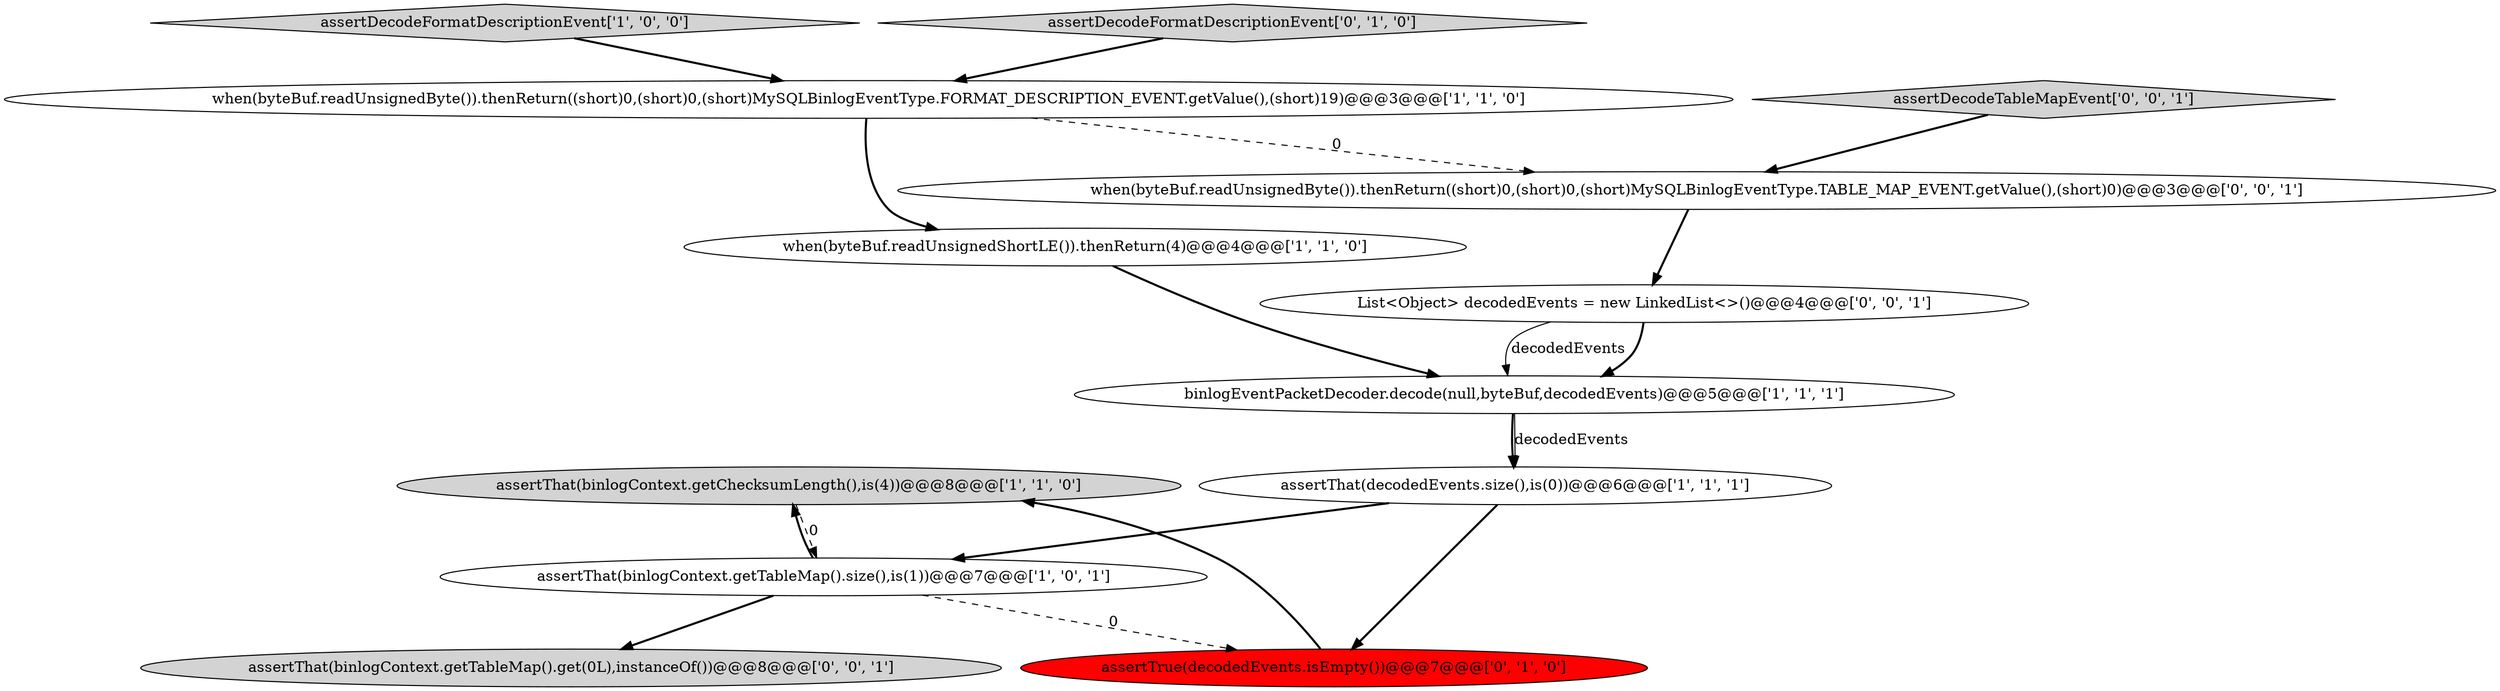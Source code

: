 digraph {
1 [style = filled, label = "assertThat(binlogContext.getChecksumLength(),is(4))@@@8@@@['1', '1', '0']", fillcolor = lightgray, shape = ellipse image = "AAA0AAABBB1BBB"];
3 [style = filled, label = "assertThat(decodedEvents.size(),is(0))@@@6@@@['1', '1', '1']", fillcolor = white, shape = ellipse image = "AAA0AAABBB1BBB"];
8 [style = filled, label = "assertTrue(decodedEvents.isEmpty())@@@7@@@['0', '1', '0']", fillcolor = red, shape = ellipse image = "AAA1AAABBB2BBB"];
4 [style = filled, label = "when(byteBuf.readUnsignedByte()).thenReturn((short)0,(short)0,(short)MySQLBinlogEventType.FORMAT_DESCRIPTION_EVENT.getValue(),(short)19)@@@3@@@['1', '1', '0']", fillcolor = white, shape = ellipse image = "AAA0AAABBB1BBB"];
2 [style = filled, label = "when(byteBuf.readUnsignedShortLE()).thenReturn(4)@@@4@@@['1', '1', '0']", fillcolor = white, shape = ellipse image = "AAA0AAABBB1BBB"];
6 [style = filled, label = "assertDecodeFormatDescriptionEvent['1', '0', '0']", fillcolor = lightgray, shape = diamond image = "AAA0AAABBB1BBB"];
7 [style = filled, label = "assertDecodeFormatDescriptionEvent['0', '1', '0']", fillcolor = lightgray, shape = diamond image = "AAA0AAABBB2BBB"];
9 [style = filled, label = "List<Object> decodedEvents = new LinkedList<>()@@@4@@@['0', '0', '1']", fillcolor = white, shape = ellipse image = "AAA0AAABBB3BBB"];
0 [style = filled, label = "assertThat(binlogContext.getTableMap().size(),is(1))@@@7@@@['1', '0', '1']", fillcolor = white, shape = ellipse image = "AAA0AAABBB1BBB"];
10 [style = filled, label = "assertDecodeTableMapEvent['0', '0', '1']", fillcolor = lightgray, shape = diamond image = "AAA0AAABBB3BBB"];
5 [style = filled, label = "binlogEventPacketDecoder.decode(null,byteBuf,decodedEvents)@@@5@@@['1', '1', '1']", fillcolor = white, shape = ellipse image = "AAA0AAABBB1BBB"];
11 [style = filled, label = "when(byteBuf.readUnsignedByte()).thenReturn((short)0,(short)0,(short)MySQLBinlogEventType.TABLE_MAP_EVENT.getValue(),(short)0)@@@3@@@['0', '0', '1']", fillcolor = white, shape = ellipse image = "AAA0AAABBB3BBB"];
12 [style = filled, label = "assertThat(binlogContext.getTableMap().get(0L),instanceOf())@@@8@@@['0', '0', '1']", fillcolor = lightgray, shape = ellipse image = "AAA0AAABBB3BBB"];
9->5 [style = bold, label=""];
5->3 [style = bold, label=""];
8->1 [style = bold, label=""];
0->8 [style = dashed, label="0"];
6->4 [style = bold, label=""];
9->5 [style = solid, label="decodedEvents"];
4->2 [style = bold, label=""];
7->4 [style = bold, label=""];
5->3 [style = solid, label="decodedEvents"];
4->11 [style = dashed, label="0"];
1->0 [style = dashed, label="0"];
11->9 [style = bold, label=""];
0->1 [style = bold, label=""];
3->8 [style = bold, label=""];
3->0 [style = bold, label=""];
0->12 [style = bold, label=""];
2->5 [style = bold, label=""];
10->11 [style = bold, label=""];
}
